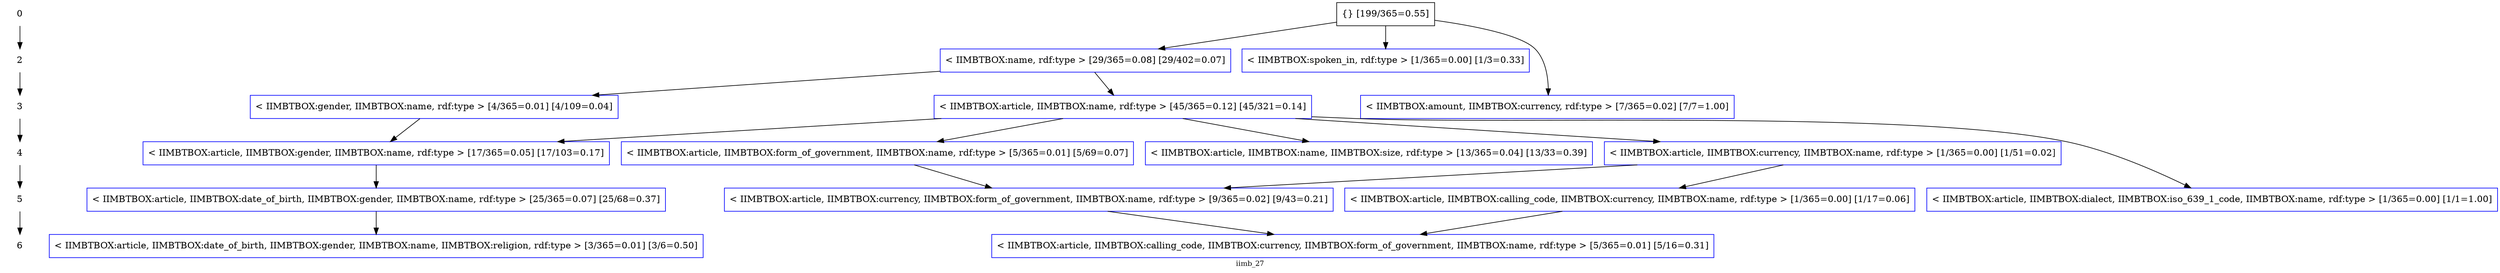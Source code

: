 digraph iimb_27 {
  {
    rank=same;
    node_r0 [label="0", shape="plaintext"];
    node_n97d170e1550eee4afc0af065b78cda302a97674c [color="black", label="{} [199/365=0.55]", shape="rectangle", style="solid"];
  }
  {
    rank=same;
    node_r2 [label="2", shape="plaintext"];
    node_n80bb4dd36e016f9285a39311cf8a75356e62accd [color="blue", label="< IIMBTBOX:name, rdf:type > [29/365=0.08] [29/402=0.07]", shape="rectangle", style="solid"];
    node_nd31f85a96ae626525719c53d5d2ba6caca661d18 [color="blue", label="< IIMBTBOX:spoken_in, rdf:type > [1/365=0.00] [1/3=0.33]", shape="rectangle", style="solid"];
  }
  {
    rank=same;
    node_r3 [label="3", shape="plaintext"];
    node_n5771e5bfcf9fc075809e075912c0df4754cf5039 [color="blue", label="< IIMBTBOX:amount, IIMBTBOX:currency, rdf:type > [7/365=0.02] [7/7=1.00]", shape="rectangle", style="solid"];
    node_n2a6578f22a81833da3ebf8c90430904bb81f93e0 [color="blue", label="< IIMBTBOX:article, IIMBTBOX:name, rdf:type > [45/365=0.12] [45/321=0.14]", shape="rectangle", style="solid"];
    node_nb6bb00779966ea30ad14fb580c15644aa366a1f9 [color="blue", label="< IIMBTBOX:gender, IIMBTBOX:name, rdf:type > [4/365=0.01] [4/109=0.04]", shape="rectangle", style="solid"];
  }
  {
    rank=same;
    node_r4 [label="4", shape="plaintext"];
    node_n460bde564bcbbed07eea4ea79c4e0897568329d5 [color="blue", label="< IIMBTBOX:article, IIMBTBOX:currency, IIMBTBOX:name, rdf:type > [1/365=0.00] [1/51=0.02]", shape="rectangle", style="solid"];
    node_nead05ac5eaac20106cab5f37507aad248a090d66 [color="blue", label="< IIMBTBOX:article, IIMBTBOX:form_of_government, IIMBTBOX:name, rdf:type > [5/365=0.01] [5/69=0.07]", shape="rectangle", style="solid"];
    node_n1a30bbfa3129970d10066080b4b1cd7a03cc28f5 [color="blue", label="< IIMBTBOX:article, IIMBTBOX:gender, IIMBTBOX:name, rdf:type > [17/365=0.05] [17/103=0.17]", shape="rectangle", style="solid"];
    node_nab31e4e40555aebb5d3fe5a2fb0451f0997bd2bf [color="blue", label="< IIMBTBOX:article, IIMBTBOX:name, IIMBTBOX:size, rdf:type > [13/365=0.04] [13/33=0.39]", shape="rectangle", style="solid"];
  }
  {
    rank=same;
    node_r5 [label="5", shape="plaintext"];
    node_nb304774fd8d7c3cb83aaba5b75a6043b20329af9 [color="blue", label="< IIMBTBOX:article, IIMBTBOX:calling_code, IIMBTBOX:currency, IIMBTBOX:name, rdf:type > [1/365=0.00] [1/17=0.06]", shape="rectangle", style="solid"];
    node_n1e4e97b0d9eedbaa39b4f90169f9f247571c93b1 [color="blue", label="< IIMBTBOX:article, IIMBTBOX:currency, IIMBTBOX:form_of_government, IIMBTBOX:name, rdf:type > [9/365=0.02] [9/43=0.21]", shape="rectangle", style="solid"];
    node_n00be97bb3a8e74370a31433e7c14c0939bce38e3 [color="blue", label="< IIMBTBOX:article, IIMBTBOX:date_of_birth, IIMBTBOX:gender, IIMBTBOX:name, rdf:type > [25/365=0.07] [25/68=0.37]", shape="rectangle", style="solid"];
    node_n5fe577feb76ced55770fbe862de57c8ae6b72fe5 [color="blue", label="< IIMBTBOX:article, IIMBTBOX:dialect, IIMBTBOX:iso_639_1_code, IIMBTBOX:name, rdf:type > [1/365=0.00] [1/1=1.00]", shape="rectangle", style="solid"];
  }
  {
    rank=same;
    node_r6 [label="6", shape="plaintext"];
    node_na5ad3e04d09dc97811147147d3dd82772c077fc8 [color="blue", label="< IIMBTBOX:article, IIMBTBOX:calling_code, IIMBTBOX:currency, IIMBTBOX:form_of_government, IIMBTBOX:name, rdf:type > [5/365=0.01] [5/16=0.31]", shape="rectangle", style="solid"];
    node_n45df4234c165d8d62148e3b5cd1a953fda1f6f17 [color="blue", label="< IIMBTBOX:article, IIMBTBOX:date_of_birth, IIMBTBOX:gender, IIMBTBOX:name, IIMBTBOX:religion, rdf:type > [3/365=0.01] [3/6=0.50]", shape="rectangle", style="solid"];
  }


  node_r0 -> node_r2 ;
  node_r2 -> node_r3 ;
  node_r3 -> node_r4 ;
  node_r4 -> node_r5 ;
  node_r5 -> node_r6 ;

  node_n97d170e1550eee4afc0af065b78cda302a97674c -> node_n5771e5bfcf9fc075809e075912c0df4754cf5039 [color="black", style="solid"];
  node_nb304774fd8d7c3cb83aaba5b75a6043b20329af9 -> node_na5ad3e04d09dc97811147147d3dd82772c077fc8 [color="black", style="solid"];
  node_n1e4e97b0d9eedbaa39b4f90169f9f247571c93b1 -> node_na5ad3e04d09dc97811147147d3dd82772c077fc8 [color="black", style="solid"];
  node_n460bde564bcbbed07eea4ea79c4e0897568329d5 -> node_nb304774fd8d7c3cb83aaba5b75a6043b20329af9 [color="black", style="solid"];
  node_n460bde564bcbbed07eea4ea79c4e0897568329d5 -> node_n1e4e97b0d9eedbaa39b4f90169f9f247571c93b1 [color="black", style="solid"];
  node_nead05ac5eaac20106cab5f37507aad248a090d66 -> node_n1e4e97b0d9eedbaa39b4f90169f9f247571c93b1 [color="black", style="solid"];
  node_n2a6578f22a81833da3ebf8c90430904bb81f93e0 -> node_n460bde564bcbbed07eea4ea79c4e0897568329d5 [color="black", style="solid"];
  node_n00be97bb3a8e74370a31433e7c14c0939bce38e3 -> node_n45df4234c165d8d62148e3b5cd1a953fda1f6f17 [color="black", style="solid"];
  node_n1a30bbfa3129970d10066080b4b1cd7a03cc28f5 -> node_n00be97bb3a8e74370a31433e7c14c0939bce38e3 [color="black", style="solid"];
  node_n2a6578f22a81833da3ebf8c90430904bb81f93e0 -> node_n5fe577feb76ced55770fbe862de57c8ae6b72fe5 [color="black", style="solid"];
  node_n2a6578f22a81833da3ebf8c90430904bb81f93e0 -> node_nead05ac5eaac20106cab5f37507aad248a090d66 [color="black", style="solid"];
  node_n2a6578f22a81833da3ebf8c90430904bb81f93e0 -> node_n1a30bbfa3129970d10066080b4b1cd7a03cc28f5 [color="black", style="solid"];
  node_nb6bb00779966ea30ad14fb580c15644aa366a1f9 -> node_n1a30bbfa3129970d10066080b4b1cd7a03cc28f5 [color="black", style="solid"];
  node_n2a6578f22a81833da3ebf8c90430904bb81f93e0 -> node_nab31e4e40555aebb5d3fe5a2fb0451f0997bd2bf [color="black", style="solid"];
  node_n80bb4dd36e016f9285a39311cf8a75356e62accd -> node_n2a6578f22a81833da3ebf8c90430904bb81f93e0 [color="black", style="solid"];
  node_n80bb4dd36e016f9285a39311cf8a75356e62accd -> node_nb6bb00779966ea30ad14fb580c15644aa366a1f9 [color="black", style="solid"];
  node_n97d170e1550eee4afc0af065b78cda302a97674c -> node_n80bb4dd36e016f9285a39311cf8a75356e62accd [color="black", style="solid"];
  node_n97d170e1550eee4afc0af065b78cda302a97674c -> node_nd31f85a96ae626525719c53d5d2ba6caca661d18 [color="black", style="solid"];

  charset="UTF-8"
  fontsize="11.0"
  label="iimb_27"
  overlap="false"
}
